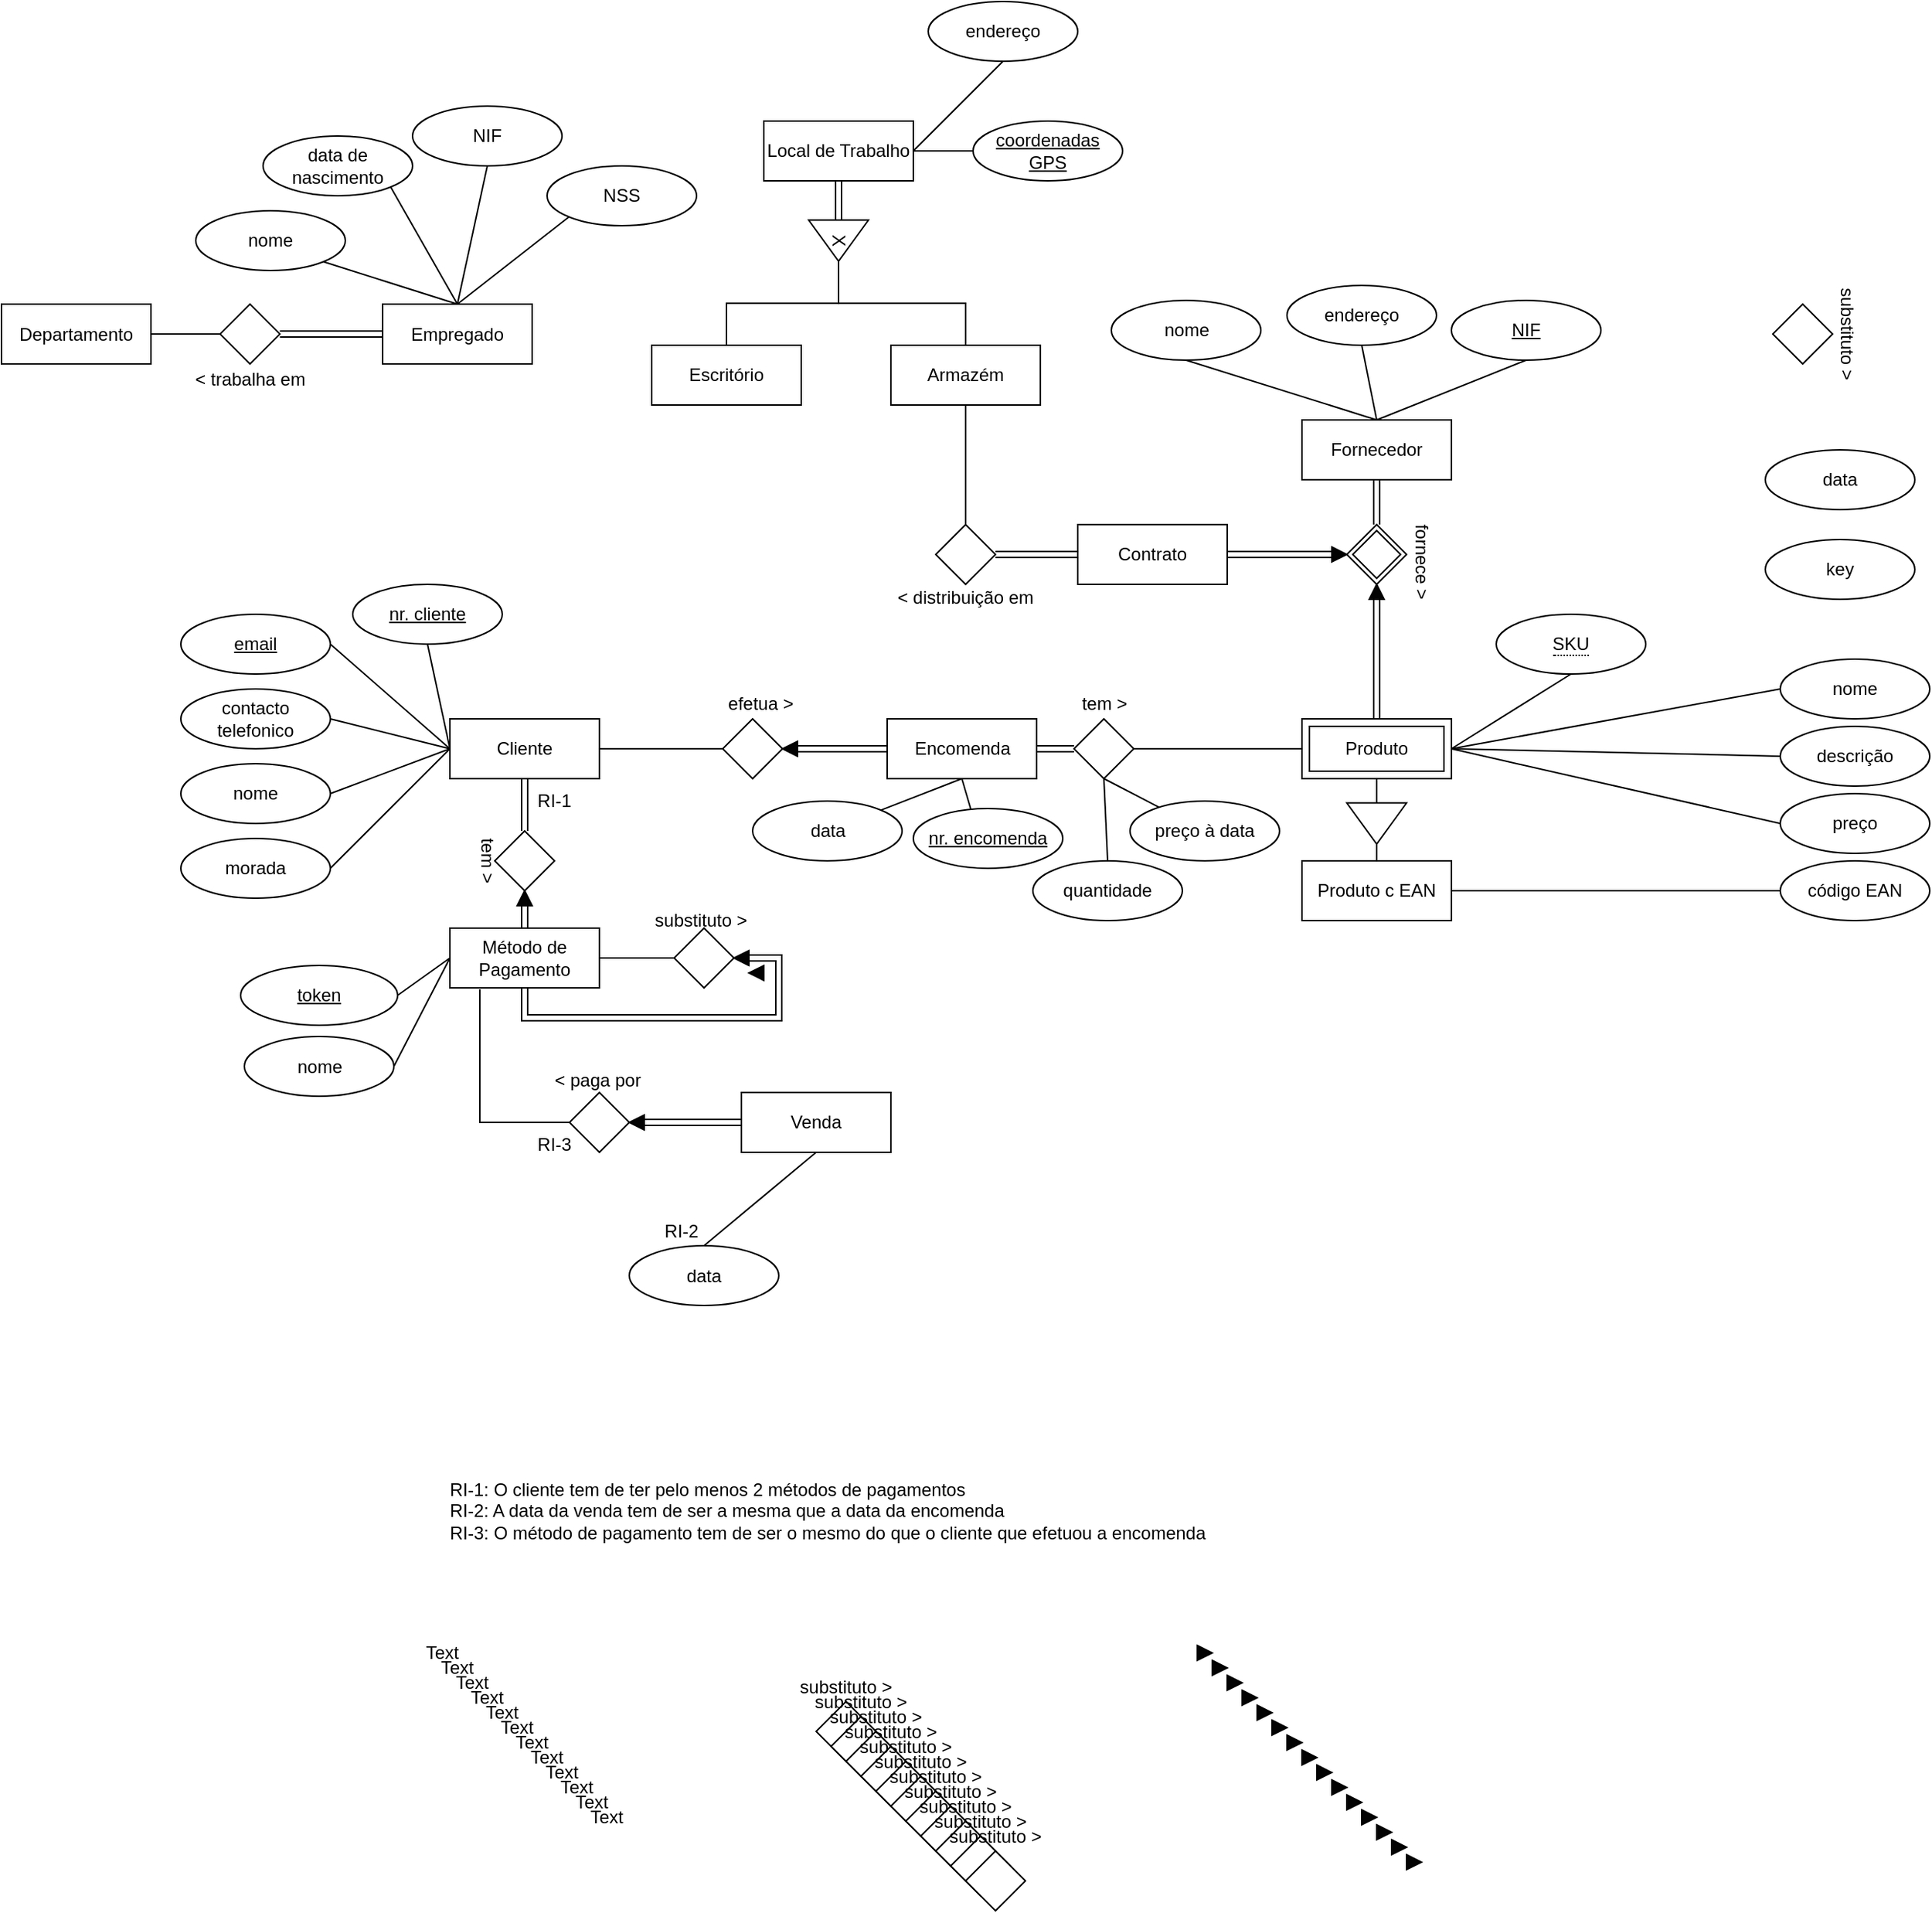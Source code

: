 <mxfile version="21.3.0" type="github">
  <diagram name="Página-1" id="y2fjRV4uYD4Q84c89YPK">
    <mxGraphModel dx="1490" dy="1534" grid="1" gridSize="10" guides="1" tooltips="1" connect="1" arrows="1" fold="1" page="1" pageScale="1" pageWidth="827" pageHeight="1169" math="0" shadow="0">
      <root>
        <mxCell id="0" />
        <mxCell id="1" parent="0" />
        <mxCell id="JnHoamfneufo5HsruB0j-102" style="edgeStyle=orthogonalEdgeStyle;rounded=0;orthogonalLoop=1;jettySize=auto;html=1;exitX=1;exitY=0.5;exitDx=0;exitDy=0;entryX=0;entryY=0.5;entryDx=0;entryDy=0;endArrow=none;endFill=0;" edge="1" parent="1" source="JnHoamfneufo5HsruB0j-5" target="JnHoamfneufo5HsruB0j-99">
          <mxGeometry relative="1" as="geometry">
            <mxPoint x="352.5" y="270" as="sourcePoint" />
          </mxGeometry>
        </mxCell>
        <mxCell id="JnHoamfneufo5HsruB0j-118" style="edgeStyle=orthogonalEdgeStyle;rounded=0;orthogonalLoop=1;jettySize=auto;html=1;exitX=0.5;exitY=1;exitDx=0;exitDy=0;entryX=0.5;entryY=0;entryDx=0;entryDy=0;shape=link;" edge="1" parent="1" source="JnHoamfneufo5HsruB0j-5" target="JnHoamfneufo5HsruB0j-97">
          <mxGeometry relative="1" as="geometry" />
        </mxCell>
        <mxCell id="JnHoamfneufo5HsruB0j-5" value="Cliente" style="whiteSpace=wrap;html=1;align=center;" vertex="1" parent="1">
          <mxGeometry x="150" y="250" width="100" height="40" as="geometry" />
        </mxCell>
        <mxCell id="JnHoamfneufo5HsruB0j-129" style="edgeStyle=orthogonalEdgeStyle;rounded=0;orthogonalLoop=1;jettySize=auto;html=1;exitX=1;exitY=0.5;exitDx=0;exitDy=0;entryX=0;entryY=0.5;entryDx=0;entryDy=0;shape=link;" edge="1" parent="1" source="JnHoamfneufo5HsruB0j-6" target="JnHoamfneufo5HsruB0j-95">
          <mxGeometry relative="1" as="geometry" />
        </mxCell>
        <mxCell id="JnHoamfneufo5HsruB0j-135" style="edgeStyle=orthogonalEdgeStyle;rounded=0;orthogonalLoop=1;jettySize=auto;html=1;exitX=0;exitY=0.5;exitDx=0;exitDy=0;entryX=0;entryY=0.5;entryDx=0;entryDy=0;shape=link;" edge="1" parent="1" source="JnHoamfneufo5HsruB0j-6" target="JnHoamfneufo5HsruB0j-131">
          <mxGeometry relative="1" as="geometry">
            <mxPoint x="425" y="270" as="targetPoint" />
            <Array as="points" />
          </mxGeometry>
        </mxCell>
        <mxCell id="JnHoamfneufo5HsruB0j-136" style="rounded=0;orthogonalLoop=1;jettySize=auto;html=1;exitX=0.5;exitY=1;exitDx=0;exitDy=0;endArrow=none;endFill=0;" edge="1" parent="1" source="JnHoamfneufo5HsruB0j-6" target="JnHoamfneufo5HsruB0j-104">
          <mxGeometry relative="1" as="geometry" />
        </mxCell>
        <mxCell id="JnHoamfneufo5HsruB0j-137" style="rounded=0;orthogonalLoop=1;jettySize=auto;html=1;exitX=0.5;exitY=1;exitDx=0;exitDy=0;entryX=0.5;entryY=1;entryDx=0;entryDy=0;endArrow=none;endFill=0;" edge="1" parent="1" source="JnHoamfneufo5HsruB0j-6" target="JnHoamfneufo5HsruB0j-105">
          <mxGeometry relative="1" as="geometry" />
        </mxCell>
        <mxCell id="JnHoamfneufo5HsruB0j-6" value="Encomenda" style="whiteSpace=wrap;html=1;align=center;" vertex="1" parent="1">
          <mxGeometry x="442.5" y="250" width="100" height="40" as="geometry" />
        </mxCell>
        <mxCell id="JnHoamfneufo5HsruB0j-130" style="edgeStyle=orthogonalEdgeStyle;rounded=0;orthogonalLoop=1;jettySize=auto;html=1;exitX=0;exitY=0.5;exitDx=0;exitDy=0;entryX=1;entryY=0.5;entryDx=0;entryDy=0;endArrow=none;endFill=0;" edge="1" parent="1" source="JnHoamfneufo5HsruB0j-7" target="JnHoamfneufo5HsruB0j-95">
          <mxGeometry relative="1" as="geometry" />
        </mxCell>
        <mxCell id="JnHoamfneufo5HsruB0j-142" style="rounded=0;orthogonalLoop=1;jettySize=auto;html=1;exitX=1;exitY=0.5;exitDx=0;exitDy=0;entryX=0.5;entryY=1;entryDx=0;entryDy=0;endArrow=none;endFill=0;" edge="1" parent="1" source="JnHoamfneufo5HsruB0j-7" target="JnHoamfneufo5HsruB0j-225">
          <mxGeometry relative="1" as="geometry">
            <mxPoint x="886.25" y="210" as="targetPoint" />
          </mxGeometry>
        </mxCell>
        <mxCell id="JnHoamfneufo5HsruB0j-217" style="edgeStyle=orthogonalEdgeStyle;rounded=0;orthogonalLoop=1;jettySize=auto;html=1;exitX=0.5;exitY=1;exitDx=0;exitDy=0;entryX=0;entryY=0.5;entryDx=0;entryDy=0;endArrow=none;endFill=0;" edge="1" parent="1" source="JnHoamfneufo5HsruB0j-7" target="JnHoamfneufo5HsruB0j-216">
          <mxGeometry relative="1" as="geometry" />
        </mxCell>
        <mxCell id="JnHoamfneufo5HsruB0j-41" style="edgeStyle=orthogonalEdgeStyle;rounded=0;orthogonalLoop=1;jettySize=auto;html=1;exitX=1;exitY=0.5;exitDx=0;exitDy=0;endArrow=none;endFill=0;" edge="1" parent="1" source="JnHoamfneufo5HsruB0j-8" target="JnHoamfneufo5HsruB0j-24">
          <mxGeometry relative="1" as="geometry" />
        </mxCell>
        <mxCell id="JnHoamfneufo5HsruB0j-62" style="edgeStyle=orthogonalEdgeStyle;rounded=0;orthogonalLoop=1;jettySize=auto;html=1;exitX=0.5;exitY=1;exitDx=0;exitDy=0;entryX=0;entryY=0.5;entryDx=0;entryDy=0;endArrow=none;endFill=0;shape=link;" edge="1" parent="1" source="JnHoamfneufo5HsruB0j-8" target="JnHoamfneufo5HsruB0j-44">
          <mxGeometry relative="1" as="geometry" />
        </mxCell>
        <mxCell id="JnHoamfneufo5HsruB0j-127" style="rounded=0;orthogonalLoop=1;jettySize=auto;html=1;exitX=0;exitY=0.5;exitDx=0;exitDy=0;entryX=1;entryY=0.5;entryDx=0;entryDy=0;endArrow=none;endFill=0;" edge="1" parent="1" source="JnHoamfneufo5HsruB0j-8" target="JnHoamfneufo5HsruB0j-126">
          <mxGeometry relative="1" as="geometry" />
        </mxCell>
        <mxCell id="JnHoamfneufo5HsruB0j-275" style="edgeStyle=orthogonalEdgeStyle;rounded=0;orthogonalLoop=1;jettySize=auto;html=1;exitX=0.5;exitY=0;exitDx=0;exitDy=0;entryX=0;entryY=0.5;entryDx=0;entryDy=0;endArrow=none;endFill=0;shape=link;" edge="1" parent="1" source="JnHoamfneufo5HsruB0j-8" target="JnHoamfneufo5HsruB0j-45">
          <mxGeometry relative="1" as="geometry" />
        </mxCell>
        <mxCell id="JnHoamfneufo5HsruB0j-8" value="Método de Pagamento" style="whiteSpace=wrap;html=1;align=center;" vertex="1" parent="1">
          <mxGeometry x="150" y="390" width="100" height="40" as="geometry" />
        </mxCell>
        <mxCell id="JnHoamfneufo5HsruB0j-24" value="" style="shape=rhombus;perimeter=rhombusPerimeter;whiteSpace=wrap;html=1;align=center;" vertex="1" parent="1">
          <mxGeometry x="300" y="390" width="40" height="40" as="geometry" />
        </mxCell>
        <mxCell id="JnHoamfneufo5HsruB0j-25" value="Text" style="text;html=1;strokeColor=none;fillColor=none;align=center;verticalAlign=middle;whiteSpace=wrap;rounded=0;" vertex="1" parent="1">
          <mxGeometry x="115" y="860" width="60" height="30" as="geometry" />
        </mxCell>
        <mxCell id="JnHoamfneufo5HsruB0j-26" value="Text" style="text;html=1;strokeColor=none;fillColor=none;align=center;verticalAlign=middle;whiteSpace=wrap;rounded=0;" vertex="1" parent="1">
          <mxGeometry x="125" y="870" width="60" height="30" as="geometry" />
        </mxCell>
        <mxCell id="JnHoamfneufo5HsruB0j-27" value="Text" style="text;html=1;strokeColor=none;fillColor=none;align=center;verticalAlign=middle;whiteSpace=wrap;rounded=0;" vertex="1" parent="1">
          <mxGeometry x="135" y="880" width="60" height="30" as="geometry" />
        </mxCell>
        <mxCell id="JnHoamfneufo5HsruB0j-28" value="Text" style="text;html=1;strokeColor=none;fillColor=none;align=center;verticalAlign=middle;whiteSpace=wrap;rounded=0;" vertex="1" parent="1">
          <mxGeometry x="145" y="890" width="60" height="30" as="geometry" />
        </mxCell>
        <mxCell id="JnHoamfneufo5HsruB0j-29" value="Text" style="text;html=1;strokeColor=none;fillColor=none;align=center;verticalAlign=middle;whiteSpace=wrap;rounded=0;" vertex="1" parent="1">
          <mxGeometry x="155" y="900" width="60" height="30" as="geometry" />
        </mxCell>
        <mxCell id="JnHoamfneufo5HsruB0j-30" value="Text" style="text;html=1;strokeColor=none;fillColor=none;align=center;verticalAlign=middle;whiteSpace=wrap;rounded=0;" vertex="1" parent="1">
          <mxGeometry x="165" y="910" width="60" height="30" as="geometry" />
        </mxCell>
        <mxCell id="JnHoamfneufo5HsruB0j-31" value="Text" style="text;html=1;strokeColor=none;fillColor=none;align=center;verticalAlign=middle;whiteSpace=wrap;rounded=0;" vertex="1" parent="1">
          <mxGeometry x="175" y="920" width="60" height="30" as="geometry" />
        </mxCell>
        <mxCell id="JnHoamfneufo5HsruB0j-32" value="Text" style="text;html=1;strokeColor=none;fillColor=none;align=center;verticalAlign=middle;whiteSpace=wrap;rounded=0;" vertex="1" parent="1">
          <mxGeometry x="185" y="930" width="60" height="30" as="geometry" />
        </mxCell>
        <mxCell id="JnHoamfneufo5HsruB0j-33" value="Text" style="text;html=1;strokeColor=none;fillColor=none;align=center;verticalAlign=middle;whiteSpace=wrap;rounded=0;" vertex="1" parent="1">
          <mxGeometry x="195" y="940" width="60" height="30" as="geometry" />
        </mxCell>
        <mxCell id="JnHoamfneufo5HsruB0j-34" value="Text" style="text;html=1;strokeColor=none;fillColor=none;align=center;verticalAlign=middle;whiteSpace=wrap;rounded=0;" vertex="1" parent="1">
          <mxGeometry x="205" y="950" width="60" height="30" as="geometry" />
        </mxCell>
        <mxCell id="JnHoamfneufo5HsruB0j-35" value="Text" style="text;html=1;strokeColor=none;fillColor=none;align=center;verticalAlign=middle;whiteSpace=wrap;rounded=0;" vertex="1" parent="1">
          <mxGeometry x="215" y="960" width="60" height="30" as="geometry" />
        </mxCell>
        <mxCell id="JnHoamfneufo5HsruB0j-36" value="Text" style="text;html=1;strokeColor=none;fillColor=none;align=center;verticalAlign=middle;whiteSpace=wrap;rounded=0;" vertex="1" parent="1">
          <mxGeometry x="225" y="970" width="60" height="30" as="geometry" />
        </mxCell>
        <mxCell id="JnHoamfneufo5HsruB0j-37" value="&lt;div style=&quot;&quot;&gt;&lt;span style=&quot;background-color: initial;&quot;&gt;RI-1: O cliente tem de ter pelo menos 2 métodos de pagamentos&lt;/span&gt;&lt;/div&gt;RI-2: A data da venda tem de ser a mesma que a data da encomenda&lt;br&gt;&lt;span style=&quot;background-color: initial;&quot;&gt;RI-3: O método de pagamento tem de ser o mesmo do que o cliente que efetuou a encomenda&lt;/span&gt;" style="text;html=1;strokeColor=none;fillColor=none;align=left;verticalAlign=middle;whiteSpace=wrap;rounded=0;" vertex="1" parent="1">
          <mxGeometry x="147.5" y="750" width="572.5" height="60" as="geometry" />
        </mxCell>
        <mxCell id="JnHoamfneufo5HsruB0j-38" value="RI-2" style="text;html=1;strokeColor=none;fillColor=none;align=center;verticalAlign=middle;whiteSpace=wrap;rounded=0;" vertex="1" parent="1">
          <mxGeometry x="275" y="577.5" width="60" height="30" as="geometry" />
        </mxCell>
        <mxCell id="JnHoamfneufo5HsruB0j-39" value="RI-1" style="text;html=1;strokeColor=none;fillColor=none;align=center;verticalAlign=middle;whiteSpace=wrap;rounded=0;" vertex="1" parent="1">
          <mxGeometry x="190" y="290" width="60" height="30" as="geometry" />
        </mxCell>
        <mxCell id="JnHoamfneufo5HsruB0j-40" value="substituto &amp;gt;" style="text;html=1;strokeColor=none;fillColor=none;align=center;verticalAlign=middle;whiteSpace=wrap;rounded=0;" vertex="1" parent="1">
          <mxGeometry x="282.5" y="370" width="70" height="30" as="geometry" />
        </mxCell>
        <mxCell id="JnHoamfneufo5HsruB0j-44" value="" style="triangle;whiteSpace=wrap;html=1;fillStyle=solid;fillColor=#030303;rotation=-180;" vertex="1" parent="1">
          <mxGeometry x="340" y="405" width="10" height="10" as="geometry" />
        </mxCell>
        <mxCell id="JnHoamfneufo5HsruB0j-45" value="" style="triangle;whiteSpace=wrap;html=1;fillStyle=solid;fillColor=#030303;rotation=-90;" vertex="1" parent="1">
          <mxGeometry x="195" y="365" width="10" height="10" as="geometry" />
        </mxCell>
        <mxCell id="JnHoamfneufo5HsruB0j-46" value="" style="triangle;whiteSpace=wrap;html=1;fillStyle=solid;fillColor=#030303;" vertex="1" parent="1">
          <mxGeometry x="650" y="870" width="10" height="10" as="geometry" />
        </mxCell>
        <mxCell id="JnHoamfneufo5HsruB0j-47" value="" style="triangle;whiteSpace=wrap;html=1;fillStyle=solid;fillColor=#030303;" vertex="1" parent="1">
          <mxGeometry x="660" y="880" width="10" height="10" as="geometry" />
        </mxCell>
        <mxCell id="JnHoamfneufo5HsruB0j-48" value="" style="triangle;whiteSpace=wrap;html=1;fillStyle=solid;fillColor=#030303;" vertex="1" parent="1">
          <mxGeometry x="670" y="890" width="10" height="10" as="geometry" />
        </mxCell>
        <mxCell id="JnHoamfneufo5HsruB0j-49" value="" style="triangle;whiteSpace=wrap;html=1;fillStyle=solid;fillColor=#030303;" vertex="1" parent="1">
          <mxGeometry x="680" y="900" width="10" height="10" as="geometry" />
        </mxCell>
        <mxCell id="JnHoamfneufo5HsruB0j-50" value="" style="triangle;whiteSpace=wrap;html=1;fillStyle=solid;fillColor=#030303;" vertex="1" parent="1">
          <mxGeometry x="690" y="910" width="10" height="10" as="geometry" />
        </mxCell>
        <mxCell id="JnHoamfneufo5HsruB0j-51" value="" style="triangle;whiteSpace=wrap;html=1;fillStyle=solid;fillColor=#030303;" vertex="1" parent="1">
          <mxGeometry x="700" y="920" width="10" height="10" as="geometry" />
        </mxCell>
        <mxCell id="JnHoamfneufo5HsruB0j-52" value="" style="triangle;whiteSpace=wrap;html=1;fillStyle=solid;fillColor=#030303;" vertex="1" parent="1">
          <mxGeometry x="710" y="930" width="10" height="10" as="geometry" />
        </mxCell>
        <mxCell id="JnHoamfneufo5HsruB0j-53" value="" style="triangle;whiteSpace=wrap;html=1;fillStyle=solid;fillColor=#030303;" vertex="1" parent="1">
          <mxGeometry x="720" y="940" width="10" height="10" as="geometry" />
        </mxCell>
        <mxCell id="JnHoamfneufo5HsruB0j-54" value="" style="triangle;whiteSpace=wrap;html=1;fillStyle=solid;fillColor=#030303;" vertex="1" parent="1">
          <mxGeometry x="730" y="950" width="10" height="10" as="geometry" />
        </mxCell>
        <mxCell id="JnHoamfneufo5HsruB0j-55" value="" style="triangle;whiteSpace=wrap;html=1;fillStyle=solid;fillColor=#030303;" vertex="1" parent="1">
          <mxGeometry x="740" y="960" width="10" height="10" as="geometry" />
        </mxCell>
        <mxCell id="JnHoamfneufo5HsruB0j-56" value="" style="triangle;whiteSpace=wrap;html=1;fillStyle=solid;fillColor=#030303;" vertex="1" parent="1">
          <mxGeometry x="750" y="970" width="10" height="10" as="geometry" />
        </mxCell>
        <mxCell id="JnHoamfneufo5HsruB0j-57" value="" style="triangle;whiteSpace=wrap;html=1;fillStyle=solid;fillColor=#030303;" vertex="1" parent="1">
          <mxGeometry x="760" y="980" width="10" height="10" as="geometry" />
        </mxCell>
        <mxCell id="JnHoamfneufo5HsruB0j-58" value="" style="triangle;whiteSpace=wrap;html=1;fillStyle=solid;fillColor=#030303;" vertex="1" parent="1">
          <mxGeometry x="770" y="990" width="10" height="10" as="geometry" />
        </mxCell>
        <mxCell id="JnHoamfneufo5HsruB0j-59" value="" style="triangle;whiteSpace=wrap;html=1;fillStyle=solid;fillColor=#030303;" vertex="1" parent="1">
          <mxGeometry x="780" y="1000" width="10" height="10" as="geometry" />
        </mxCell>
        <mxCell id="JnHoamfneufo5HsruB0j-60" value="" style="triangle;whiteSpace=wrap;html=1;fillStyle=solid;fillColor=#030303;" vertex="1" parent="1">
          <mxGeometry x="790" y="1010" width="10" height="10" as="geometry" />
        </mxCell>
        <mxCell id="JnHoamfneufo5HsruB0j-61" value="" style="triangle;whiteSpace=wrap;html=1;fillStyle=solid;fillColor=#030303;rotation=-90;" vertex="1" parent="1">
          <mxGeometry x="765" y="160" width="10" height="10" as="geometry" />
        </mxCell>
        <mxCell id="JnHoamfneufo5HsruB0j-148" style="edgeStyle=orthogonalEdgeStyle;rounded=0;orthogonalLoop=1;jettySize=auto;html=1;exitX=0;exitY=0.5;exitDx=0;exitDy=0;endArrow=none;endFill=0;" edge="1" parent="1" source="JnHoamfneufo5HsruB0j-93">
          <mxGeometry relative="1" as="geometry">
            <mxPoint x="170" y="431" as="targetPoint" />
            <Array as="points">
              <mxPoint x="230" y="520" />
              <mxPoint x="170" y="520" />
            </Array>
          </mxGeometry>
        </mxCell>
        <mxCell id="JnHoamfneufo5HsruB0j-93" value="" style="shape=rhombus;perimeter=rhombusPerimeter;whiteSpace=wrap;html=1;align=center;" vertex="1" parent="1">
          <mxGeometry x="230" y="500" width="40" height="40" as="geometry" />
        </mxCell>
        <mxCell id="JnHoamfneufo5HsruB0j-94" value="&amp;lt; paga por" style="text;html=1;strokeColor=none;fillColor=none;align=center;verticalAlign=middle;whiteSpace=wrap;rounded=0;" vertex="1" parent="1">
          <mxGeometry x="214" y="477" width="70" height="30" as="geometry" />
        </mxCell>
        <mxCell id="JnHoamfneufo5HsruB0j-140" style="rounded=0;orthogonalLoop=1;jettySize=auto;html=1;exitX=0.5;exitY=1;exitDx=0;exitDy=0;entryX=0.5;entryY=0;entryDx=0;entryDy=0;endArrow=none;endFill=0;" edge="1" parent="1" source="JnHoamfneufo5HsruB0j-95" target="JnHoamfneufo5HsruB0j-139">
          <mxGeometry relative="1" as="geometry" />
        </mxCell>
        <mxCell id="JnHoamfneufo5HsruB0j-223" style="rounded=0;orthogonalLoop=1;jettySize=auto;html=1;exitX=0.5;exitY=1;exitDx=0;exitDy=0;endArrow=none;endFill=0;" edge="1" parent="1" source="JnHoamfneufo5HsruB0j-95" target="JnHoamfneufo5HsruB0j-222">
          <mxGeometry relative="1" as="geometry" />
        </mxCell>
        <mxCell id="JnHoamfneufo5HsruB0j-95" value="" style="shape=rhombus;perimeter=rhombusPerimeter;whiteSpace=wrap;html=1;align=center;" vertex="1" parent="1">
          <mxGeometry x="567.5" y="250" width="40" height="40" as="geometry" />
        </mxCell>
        <mxCell id="JnHoamfneufo5HsruB0j-96" value="tem &amp;gt;" style="text;html=1;strokeColor=none;fillColor=none;align=center;verticalAlign=middle;whiteSpace=wrap;rounded=0;" vertex="1" parent="1">
          <mxGeometry x="552.5" y="225" width="70" height="30" as="geometry" />
        </mxCell>
        <mxCell id="JnHoamfneufo5HsruB0j-97" value="" style="shape=rhombus;perimeter=rhombusPerimeter;whiteSpace=wrap;html=1;align=center;" vertex="1" parent="1">
          <mxGeometry x="180" y="325" width="40" height="40" as="geometry" />
        </mxCell>
        <mxCell id="JnHoamfneufo5HsruB0j-98" value="tem &amp;gt;" style="text;html=1;strokeColor=none;fillColor=none;align=center;verticalAlign=middle;whiteSpace=wrap;rounded=0;rotation=90;" vertex="1" parent="1">
          <mxGeometry x="150" y="330" width="50" height="30" as="geometry" />
        </mxCell>
        <mxCell id="JnHoamfneufo5HsruB0j-104" value="data" style="ellipse;whiteSpace=wrap;html=1;align=center;" vertex="1" parent="1">
          <mxGeometry x="352.5" y="305" width="100" height="40" as="geometry" />
        </mxCell>
        <mxCell id="JnHoamfneufo5HsruB0j-105" value="nr. encomenda" style="ellipse;whiteSpace=wrap;html=1;align=center;fontStyle=4" vertex="1" parent="1">
          <mxGeometry x="460" y="310" width="100" height="40" as="geometry" />
        </mxCell>
        <mxCell id="JnHoamfneufo5HsruB0j-111" style="rounded=0;orthogonalLoop=1;jettySize=auto;html=1;exitX=1;exitY=0.5;exitDx=0;exitDy=0;entryX=0;entryY=0.5;entryDx=0;entryDy=0;endArrow=none;endFill=0;" edge="1" parent="1" source="JnHoamfneufo5HsruB0j-106" target="JnHoamfneufo5HsruB0j-5">
          <mxGeometry relative="1" as="geometry" />
        </mxCell>
        <mxCell id="JnHoamfneufo5HsruB0j-106" value="contacto telefonico" style="ellipse;whiteSpace=wrap;html=1;align=center;" vertex="1" parent="1">
          <mxGeometry x="-30" y="230" width="100" height="40" as="geometry" />
        </mxCell>
        <mxCell id="JnHoamfneufo5HsruB0j-112" style="rounded=0;orthogonalLoop=1;jettySize=auto;html=1;exitX=1;exitY=0.5;exitDx=0;exitDy=0;entryX=0;entryY=0.5;entryDx=0;entryDy=0;endArrow=none;endFill=0;" edge="1" parent="1" source="JnHoamfneufo5HsruB0j-107" target="JnHoamfneufo5HsruB0j-5">
          <mxGeometry relative="1" as="geometry" />
        </mxCell>
        <mxCell id="JnHoamfneufo5HsruB0j-107" value="nome" style="ellipse;whiteSpace=wrap;html=1;align=center;" vertex="1" parent="1">
          <mxGeometry x="-30" y="280" width="100" height="40" as="geometry" />
        </mxCell>
        <mxCell id="JnHoamfneufo5HsruB0j-113" style="rounded=0;orthogonalLoop=1;jettySize=auto;html=1;exitX=1;exitY=0.5;exitDx=0;exitDy=0;entryX=0;entryY=0.5;entryDx=0;entryDy=0;endArrow=none;endFill=0;" edge="1" parent="1" source="JnHoamfneufo5HsruB0j-108" target="JnHoamfneufo5HsruB0j-5">
          <mxGeometry relative="1" as="geometry" />
        </mxCell>
        <mxCell id="JnHoamfneufo5HsruB0j-108" value="morada" style="ellipse;whiteSpace=wrap;html=1;align=center;" vertex="1" parent="1">
          <mxGeometry x="-30" y="330" width="100" height="40" as="geometry" />
        </mxCell>
        <mxCell id="JnHoamfneufo5HsruB0j-114" style="rounded=0;orthogonalLoop=1;jettySize=auto;html=1;exitX=1;exitY=0.5;exitDx=0;exitDy=0;endArrow=none;endFill=0;" edge="1" parent="1" source="JnHoamfneufo5HsruB0j-109">
          <mxGeometry relative="1" as="geometry">
            <mxPoint x="150" y="270" as="targetPoint" />
          </mxGeometry>
        </mxCell>
        <mxCell id="JnHoamfneufo5HsruB0j-109" value="email" style="ellipse;whiteSpace=wrap;html=1;align=center;fontStyle=4;" vertex="1" parent="1">
          <mxGeometry x="-30" y="180" width="100" height="40" as="geometry" />
        </mxCell>
        <mxCell id="JnHoamfneufo5HsruB0j-115" style="rounded=0;orthogonalLoop=1;jettySize=auto;html=1;exitX=0.5;exitY=1;exitDx=0;exitDy=0;endArrow=none;endFill=0;" edge="1" parent="1" source="JnHoamfneufo5HsruB0j-110">
          <mxGeometry relative="1" as="geometry">
            <mxPoint x="150" y="270" as="targetPoint" />
          </mxGeometry>
        </mxCell>
        <mxCell id="JnHoamfneufo5HsruB0j-110" value="nr. cliente" style="ellipse;whiteSpace=wrap;html=1;align=center;fontStyle=4;" vertex="1" parent="1">
          <mxGeometry x="85" y="160" width="100" height="40" as="geometry" />
        </mxCell>
        <mxCell id="JnHoamfneufo5HsruB0j-272" style="rounded=0;orthogonalLoop=1;jettySize=auto;html=1;exitX=1;exitY=0.5;exitDx=0;exitDy=0;entryX=0;entryY=0.5;entryDx=0;entryDy=0;endArrow=none;endFill=0;" edge="1" parent="1" source="JnHoamfneufo5HsruB0j-121" target="JnHoamfneufo5HsruB0j-8">
          <mxGeometry relative="1" as="geometry" />
        </mxCell>
        <mxCell id="JnHoamfneufo5HsruB0j-121" value="token" style="ellipse;whiteSpace=wrap;html=1;align=center;fontStyle=4" vertex="1" parent="1">
          <mxGeometry x="10" y="415" width="105" height="40" as="geometry" />
        </mxCell>
        <mxCell id="JnHoamfneufo5HsruB0j-126" value="nome" style="ellipse;whiteSpace=wrap;html=1;align=center;fontStyle=0;" vertex="1" parent="1">
          <mxGeometry x="12.5" y="462.5" width="100" height="40" as="geometry" />
        </mxCell>
        <mxCell id="JnHoamfneufo5HsruB0j-139" value="quantidade" style="ellipse;whiteSpace=wrap;html=1;align=center;" vertex="1" parent="1">
          <mxGeometry x="540" y="345" width="100" height="40" as="geometry" />
        </mxCell>
        <mxCell id="JnHoamfneufo5HsruB0j-150" style="edgeStyle=orthogonalEdgeStyle;rounded=0;orthogonalLoop=1;jettySize=auto;html=1;exitX=0;exitY=0.5;exitDx=0;exitDy=0;entryX=0;entryY=0.5;entryDx=0;entryDy=0;endArrow=none;endFill=0;shape=link;" edge="1" parent="1" source="JnHoamfneufo5HsruB0j-143" target="JnHoamfneufo5HsruB0j-149">
          <mxGeometry relative="1" as="geometry" />
        </mxCell>
        <mxCell id="JnHoamfneufo5HsruB0j-143" value="Venda" style="whiteSpace=wrap;html=1;align=center;" vertex="1" parent="1">
          <mxGeometry x="345" y="500" width="100" height="40" as="geometry" />
        </mxCell>
        <mxCell id="JnHoamfneufo5HsruB0j-145" style="rounded=0;orthogonalLoop=1;jettySize=auto;html=1;exitX=0.5;exitY=0;exitDx=0;exitDy=0;entryX=0.5;entryY=1;entryDx=0;entryDy=0;endArrow=none;endFill=0;" edge="1" parent="1" source="JnHoamfneufo5HsruB0j-144" target="JnHoamfneufo5HsruB0j-143">
          <mxGeometry relative="1" as="geometry" />
        </mxCell>
        <mxCell id="JnHoamfneufo5HsruB0j-144" value="data" style="ellipse;whiteSpace=wrap;html=1;align=center;" vertex="1" parent="1">
          <mxGeometry x="270" y="602.5" width="100" height="40" as="geometry" />
        </mxCell>
        <mxCell id="JnHoamfneufo5HsruB0j-149" value="" style="triangle;whiteSpace=wrap;html=1;fillStyle=solid;fillColor=#030303;rotation=-180;" vertex="1" parent="1">
          <mxGeometry x="270" y="515" width="10" height="10" as="geometry" />
        </mxCell>
        <mxCell id="JnHoamfneufo5HsruB0j-151" value="RI-3" style="text;html=1;strokeColor=none;fillColor=none;align=center;verticalAlign=middle;whiteSpace=wrap;rounded=0;" vertex="1" parent="1">
          <mxGeometry x="190" y="520" width="60" height="30" as="geometry" />
        </mxCell>
        <mxCell id="JnHoamfneufo5HsruB0j-155" value="" style="group" vertex="1" connectable="0" parent="1">
          <mxGeometry x="322.5" y="225" width="70" height="65" as="geometry" />
        </mxCell>
        <mxCell id="JnHoamfneufo5HsruB0j-100" value="efetua &amp;gt;" style="text;html=1;strokeColor=none;fillColor=none;align=center;verticalAlign=middle;whiteSpace=wrap;rounded=0;" vertex="1" parent="JnHoamfneufo5HsruB0j-155">
          <mxGeometry width="70" height="30" as="geometry" />
        </mxCell>
        <mxCell id="JnHoamfneufo5HsruB0j-154" value="" style="group" vertex="1" connectable="0" parent="JnHoamfneufo5HsruB0j-155">
          <mxGeometry x="10" y="25" width="50" height="40" as="geometry" />
        </mxCell>
        <mxCell id="JnHoamfneufo5HsruB0j-99" value="" style="shape=rhombus;perimeter=rhombusPerimeter;whiteSpace=wrap;html=1;align=center;" vertex="1" parent="JnHoamfneufo5HsruB0j-154">
          <mxGeometry width="40" height="40" as="geometry" />
        </mxCell>
        <mxCell id="JnHoamfneufo5HsruB0j-131" value="" style="triangle;whiteSpace=wrap;html=1;fillStyle=solid;fillColor=#030303;rotation=-180;" vertex="1" parent="JnHoamfneufo5HsruB0j-154">
          <mxGeometry x="40" y="15" width="10" height="10" as="geometry" />
        </mxCell>
        <mxCell id="JnHoamfneufo5HsruB0j-157" value="" style="group" vertex="1" connectable="0" parent="1">
          <mxGeometry x="380" y="882.5" width="70" height="65" as="geometry" />
        </mxCell>
        <mxCell id="JnHoamfneufo5HsruB0j-158" value="" style="shape=rhombus;perimeter=rhombusPerimeter;whiteSpace=wrap;html=1;align=center;" vertex="1" parent="JnHoamfneufo5HsruB0j-157">
          <mxGeometry x="15" y="25" width="40" height="40" as="geometry" />
        </mxCell>
        <mxCell id="JnHoamfneufo5HsruB0j-159" value="substituto &amp;gt;" style="text;html=1;strokeColor=none;fillColor=none;align=center;verticalAlign=middle;whiteSpace=wrap;rounded=0;" vertex="1" parent="JnHoamfneufo5HsruB0j-157">
          <mxGeometry width="70" height="30" as="geometry" />
        </mxCell>
        <mxCell id="JnHoamfneufo5HsruB0j-169" value="" style="group" vertex="1" connectable="0" parent="1">
          <mxGeometry x="390" y="892.5" width="70" height="65" as="geometry" />
        </mxCell>
        <mxCell id="JnHoamfneufo5HsruB0j-170" value="" style="shape=rhombus;perimeter=rhombusPerimeter;whiteSpace=wrap;html=1;align=center;" vertex="1" parent="JnHoamfneufo5HsruB0j-169">
          <mxGeometry x="15" y="25" width="40" height="40" as="geometry" />
        </mxCell>
        <mxCell id="JnHoamfneufo5HsruB0j-171" value="substituto &amp;gt;" style="text;html=1;strokeColor=none;fillColor=none;align=center;verticalAlign=middle;whiteSpace=wrap;rounded=0;" vertex="1" parent="JnHoamfneufo5HsruB0j-169">
          <mxGeometry width="70" height="30" as="geometry" />
        </mxCell>
        <mxCell id="JnHoamfneufo5HsruB0j-172" value="" style="group" vertex="1" connectable="0" parent="1">
          <mxGeometry x="400" y="902.5" width="70" height="65" as="geometry" />
        </mxCell>
        <mxCell id="JnHoamfneufo5HsruB0j-173" value="" style="shape=rhombus;perimeter=rhombusPerimeter;whiteSpace=wrap;html=1;align=center;" vertex="1" parent="JnHoamfneufo5HsruB0j-172">
          <mxGeometry x="15" y="25" width="40" height="40" as="geometry" />
        </mxCell>
        <mxCell id="JnHoamfneufo5HsruB0j-174" value="substituto &amp;gt;" style="text;html=1;strokeColor=none;fillColor=none;align=center;verticalAlign=middle;whiteSpace=wrap;rounded=0;" vertex="1" parent="JnHoamfneufo5HsruB0j-172">
          <mxGeometry width="70" height="30" as="geometry" />
        </mxCell>
        <mxCell id="JnHoamfneufo5HsruB0j-175" value="" style="group" vertex="1" connectable="0" parent="1">
          <mxGeometry x="410" y="912.5" width="70" height="65" as="geometry" />
        </mxCell>
        <mxCell id="JnHoamfneufo5HsruB0j-176" value="" style="shape=rhombus;perimeter=rhombusPerimeter;whiteSpace=wrap;html=1;align=center;" vertex="1" parent="JnHoamfneufo5HsruB0j-175">
          <mxGeometry x="15" y="25" width="40" height="40" as="geometry" />
        </mxCell>
        <mxCell id="JnHoamfneufo5HsruB0j-177" value="substituto &amp;gt;" style="text;html=1;strokeColor=none;fillColor=none;align=center;verticalAlign=middle;whiteSpace=wrap;rounded=0;" vertex="1" parent="JnHoamfneufo5HsruB0j-175">
          <mxGeometry width="70" height="30" as="geometry" />
        </mxCell>
        <mxCell id="JnHoamfneufo5HsruB0j-178" value="" style="group" vertex="1" connectable="0" parent="1">
          <mxGeometry x="420" y="922.5" width="70" height="65" as="geometry" />
        </mxCell>
        <mxCell id="JnHoamfneufo5HsruB0j-179" value="" style="shape=rhombus;perimeter=rhombusPerimeter;whiteSpace=wrap;html=1;align=center;" vertex="1" parent="JnHoamfneufo5HsruB0j-178">
          <mxGeometry x="15" y="25" width="40" height="40" as="geometry" />
        </mxCell>
        <mxCell id="JnHoamfneufo5HsruB0j-180" value="substituto &amp;gt;" style="text;html=1;strokeColor=none;fillColor=none;align=center;verticalAlign=middle;whiteSpace=wrap;rounded=0;" vertex="1" parent="JnHoamfneufo5HsruB0j-178">
          <mxGeometry width="70" height="30" as="geometry" />
        </mxCell>
        <mxCell id="JnHoamfneufo5HsruB0j-181" value="" style="group" vertex="1" connectable="0" parent="1">
          <mxGeometry x="430" y="932.5" width="70" height="65" as="geometry" />
        </mxCell>
        <mxCell id="JnHoamfneufo5HsruB0j-182" value="" style="shape=rhombus;perimeter=rhombusPerimeter;whiteSpace=wrap;html=1;align=center;" vertex="1" parent="JnHoamfneufo5HsruB0j-181">
          <mxGeometry x="15" y="25" width="40" height="40" as="geometry" />
        </mxCell>
        <mxCell id="JnHoamfneufo5HsruB0j-183" value="substituto &amp;gt;" style="text;html=1;strokeColor=none;fillColor=none;align=center;verticalAlign=middle;whiteSpace=wrap;rounded=0;" vertex="1" parent="JnHoamfneufo5HsruB0j-181">
          <mxGeometry width="70" height="30" as="geometry" />
        </mxCell>
        <mxCell id="JnHoamfneufo5HsruB0j-184" value="" style="group" vertex="1" connectable="0" parent="1">
          <mxGeometry x="440" y="942.5" width="70" height="65" as="geometry" />
        </mxCell>
        <mxCell id="JnHoamfneufo5HsruB0j-185" value="" style="shape=rhombus;perimeter=rhombusPerimeter;whiteSpace=wrap;html=1;align=center;" vertex="1" parent="JnHoamfneufo5HsruB0j-184">
          <mxGeometry x="15" y="25" width="40" height="40" as="geometry" />
        </mxCell>
        <mxCell id="JnHoamfneufo5HsruB0j-186" value="substituto &amp;gt;" style="text;html=1;strokeColor=none;fillColor=none;align=center;verticalAlign=middle;whiteSpace=wrap;rounded=0;" vertex="1" parent="JnHoamfneufo5HsruB0j-184">
          <mxGeometry width="70" height="30" as="geometry" />
        </mxCell>
        <mxCell id="JnHoamfneufo5HsruB0j-187" value="" style="group" vertex="1" connectable="0" parent="1">
          <mxGeometry x="450" y="952.5" width="70" height="65" as="geometry" />
        </mxCell>
        <mxCell id="JnHoamfneufo5HsruB0j-188" value="" style="shape=rhombus;perimeter=rhombusPerimeter;whiteSpace=wrap;html=1;align=center;" vertex="1" parent="JnHoamfneufo5HsruB0j-187">
          <mxGeometry x="15" y="25" width="40" height="40" as="geometry" />
        </mxCell>
        <mxCell id="JnHoamfneufo5HsruB0j-189" value="substituto &amp;gt;" style="text;html=1;strokeColor=none;fillColor=none;align=center;verticalAlign=middle;whiteSpace=wrap;rounded=0;" vertex="1" parent="JnHoamfneufo5HsruB0j-187">
          <mxGeometry width="70" height="30" as="geometry" />
        </mxCell>
        <mxCell id="JnHoamfneufo5HsruB0j-190" value="" style="group" vertex="1" connectable="0" parent="1">
          <mxGeometry x="460" y="962.5" width="70" height="65" as="geometry" />
        </mxCell>
        <mxCell id="JnHoamfneufo5HsruB0j-191" value="" style="shape=rhombus;perimeter=rhombusPerimeter;whiteSpace=wrap;html=1;align=center;" vertex="1" parent="JnHoamfneufo5HsruB0j-190">
          <mxGeometry x="15" y="25" width="40" height="40" as="geometry" />
        </mxCell>
        <mxCell id="JnHoamfneufo5HsruB0j-192" value="substituto &amp;gt;" style="text;html=1;strokeColor=none;fillColor=none;align=center;verticalAlign=middle;whiteSpace=wrap;rounded=0;" vertex="1" parent="JnHoamfneufo5HsruB0j-190">
          <mxGeometry width="70" height="30" as="geometry" />
        </mxCell>
        <mxCell id="JnHoamfneufo5HsruB0j-193" value="" style="group" vertex="1" connectable="0" parent="1">
          <mxGeometry x="470" y="972.5" width="70" height="65" as="geometry" />
        </mxCell>
        <mxCell id="JnHoamfneufo5HsruB0j-194" value="" style="shape=rhombus;perimeter=rhombusPerimeter;whiteSpace=wrap;html=1;align=center;" vertex="1" parent="JnHoamfneufo5HsruB0j-193">
          <mxGeometry x="15" y="25" width="40" height="40" as="geometry" />
        </mxCell>
        <mxCell id="JnHoamfneufo5HsruB0j-195" value="substituto &amp;gt;" style="text;html=1;strokeColor=none;fillColor=none;align=center;verticalAlign=middle;whiteSpace=wrap;rounded=0;" vertex="1" parent="JnHoamfneufo5HsruB0j-193">
          <mxGeometry width="70" height="30" as="geometry" />
        </mxCell>
        <mxCell id="JnHoamfneufo5HsruB0j-196" value="" style="group" vertex="1" connectable="0" parent="1">
          <mxGeometry x="480" y="982.5" width="70" height="65" as="geometry" />
        </mxCell>
        <mxCell id="JnHoamfneufo5HsruB0j-197" value="" style="shape=rhombus;perimeter=rhombusPerimeter;whiteSpace=wrap;html=1;align=center;" vertex="1" parent="JnHoamfneufo5HsruB0j-196">
          <mxGeometry x="15" y="25" width="40" height="40" as="geometry" />
        </mxCell>
        <mxCell id="JnHoamfneufo5HsruB0j-198" value="substituto &amp;gt;" style="text;html=1;strokeColor=none;fillColor=none;align=center;verticalAlign=middle;whiteSpace=wrap;rounded=0;" vertex="1" parent="JnHoamfneufo5HsruB0j-196">
          <mxGeometry width="70" height="30" as="geometry" />
        </mxCell>
        <mxCell id="JnHoamfneufo5HsruB0j-199" value="" style="group" vertex="1" connectable="0" parent="1">
          <mxGeometry x="-18.75" y="-30" width="77.5" height="67.5" as="geometry" />
        </mxCell>
        <mxCell id="JnHoamfneufo5HsruB0j-200" value="" style="shape=rhombus;perimeter=rhombusPerimeter;whiteSpace=wrap;html=1;align=center;" vertex="1" parent="JnHoamfneufo5HsruB0j-199">
          <mxGeometry x="15" y="2.5" width="40" height="40" as="geometry" />
        </mxCell>
        <mxCell id="JnHoamfneufo5HsruB0j-201" value="&amp;lt; trabalha em" style="text;html=1;strokeColor=none;fillColor=none;align=center;verticalAlign=middle;whiteSpace=wrap;rounded=0;" vertex="1" parent="JnHoamfneufo5HsruB0j-199">
          <mxGeometry x="-7.5" y="37.5" width="85" height="30" as="geometry" />
        </mxCell>
        <mxCell id="JnHoamfneufo5HsruB0j-202" value="" style="group" vertex="1" connectable="0" parent="1">
          <mxGeometry x="1020" y="-52.5" width="110" height="65" as="geometry" />
        </mxCell>
        <mxCell id="JnHoamfneufo5HsruB0j-203" value="" style="shape=rhombus;perimeter=rhombusPerimeter;whiteSpace=wrap;html=1;align=center;" vertex="1" parent="JnHoamfneufo5HsruB0j-202">
          <mxGeometry x="15" y="25" width="40" height="40" as="geometry" />
        </mxCell>
        <mxCell id="JnHoamfneufo5HsruB0j-204" value="substituto &amp;gt;" style="text;html=1;strokeColor=none;fillColor=none;align=center;verticalAlign=middle;whiteSpace=wrap;rounded=0;rotation=90;" vertex="1" parent="JnHoamfneufo5HsruB0j-202">
          <mxGeometry x="30" y="30" width="70" height="30" as="geometry" />
        </mxCell>
        <mxCell id="JnHoamfneufo5HsruB0j-210" style="rounded=0;orthogonalLoop=1;jettySize=auto;html=1;exitX=0;exitY=0.5;exitDx=0;exitDy=0;entryX=1;entryY=0.5;entryDx=0;entryDy=0;endArrow=none;endFill=0;" edge="1" parent="1" source="JnHoamfneufo5HsruB0j-209" target="JnHoamfneufo5HsruB0j-7">
          <mxGeometry relative="1" as="geometry" />
        </mxCell>
        <mxCell id="JnHoamfneufo5HsruB0j-209" value="nome" style="ellipse;whiteSpace=wrap;html=1;align=center;" vertex="1" parent="1">
          <mxGeometry x="1040" y="210" width="100" height="40" as="geometry" />
        </mxCell>
        <mxCell id="JnHoamfneufo5HsruB0j-211" style="rounded=0;orthogonalLoop=1;jettySize=auto;html=1;exitX=0;exitY=0.5;exitDx=0;exitDy=0;entryX=1;entryY=0.5;entryDx=0;entryDy=0;endArrow=none;endFill=0;" edge="1" parent="1" source="JnHoamfneufo5HsruB0j-212" target="JnHoamfneufo5HsruB0j-7">
          <mxGeometry relative="1" as="geometry">
            <mxPoint x="863.75" y="345" as="targetPoint" />
          </mxGeometry>
        </mxCell>
        <mxCell id="JnHoamfneufo5HsruB0j-212" value="descrição" style="ellipse;whiteSpace=wrap;html=1;align=center;" vertex="1" parent="1">
          <mxGeometry x="1040" y="255" width="100" height="40" as="geometry" />
        </mxCell>
        <mxCell id="JnHoamfneufo5HsruB0j-213" style="rounded=0;orthogonalLoop=1;jettySize=auto;html=1;exitX=0;exitY=0.5;exitDx=0;exitDy=0;entryX=1;entryY=0.5;entryDx=0;entryDy=0;endArrow=none;endFill=0;" edge="1" parent="1" source="JnHoamfneufo5HsruB0j-214" target="JnHoamfneufo5HsruB0j-7">
          <mxGeometry relative="1" as="geometry">
            <mxPoint x="853.75" y="395" as="targetPoint" />
          </mxGeometry>
        </mxCell>
        <mxCell id="JnHoamfneufo5HsruB0j-214" value="preço" style="ellipse;whiteSpace=wrap;html=1;align=center;" vertex="1" parent="1">
          <mxGeometry x="1040" y="300" width="100" height="40" as="geometry" />
        </mxCell>
        <mxCell id="JnHoamfneufo5HsruB0j-219" style="edgeStyle=orthogonalEdgeStyle;rounded=0;orthogonalLoop=1;jettySize=auto;html=1;exitX=1;exitY=0.5;exitDx=0;exitDy=0;entryX=0.5;entryY=0;entryDx=0;entryDy=0;endArrow=none;endFill=0;" edge="1" parent="1" source="JnHoamfneufo5HsruB0j-216" target="JnHoamfneufo5HsruB0j-218">
          <mxGeometry relative="1" as="geometry" />
        </mxCell>
        <mxCell id="JnHoamfneufo5HsruB0j-216" value="" style="triangle;whiteSpace=wrap;html=1;rotation=90;" vertex="1" parent="1">
          <mxGeometry x="756.25" y="300" width="27.5" height="40" as="geometry" />
        </mxCell>
        <mxCell id="JnHoamfneufo5HsruB0j-221" style="rounded=0;orthogonalLoop=1;jettySize=auto;html=1;exitX=1;exitY=0.5;exitDx=0;exitDy=0;endArrow=none;endFill=0;" edge="1" parent="1" source="JnHoamfneufo5HsruB0j-218" target="JnHoamfneufo5HsruB0j-220">
          <mxGeometry relative="1" as="geometry" />
        </mxCell>
        <mxCell id="JnHoamfneufo5HsruB0j-218" value="Produto c EAN" style="whiteSpace=wrap;html=1;align=center;" vertex="1" parent="1">
          <mxGeometry x="720" y="345" width="100" height="40" as="geometry" />
        </mxCell>
        <mxCell id="JnHoamfneufo5HsruB0j-220" value="código EAN" style="ellipse;whiteSpace=wrap;html=1;align=center;" vertex="1" parent="1">
          <mxGeometry x="1040" y="345" width="100" height="40" as="geometry" />
        </mxCell>
        <mxCell id="JnHoamfneufo5HsruB0j-222" value="preço à data" style="ellipse;whiteSpace=wrap;html=1;align=center;" vertex="1" parent="1">
          <mxGeometry x="605" y="305" width="100" height="40" as="geometry" />
        </mxCell>
        <mxCell id="JnHoamfneufo5HsruB0j-225" value="&lt;span style=&quot;border-bottom: 1px dotted&quot;&gt;SKU&lt;/span&gt;" style="ellipse;whiteSpace=wrap;html=1;align=center;" vertex="1" parent="1">
          <mxGeometry x="850" y="180" width="100" height="40" as="geometry" />
        </mxCell>
        <mxCell id="JnHoamfneufo5HsruB0j-228" value="" style="group" vertex="1" connectable="0" parent="1">
          <mxGeometry x="720" y="250" width="100" height="40" as="geometry" />
        </mxCell>
        <mxCell id="JnHoamfneufo5HsruB0j-7" value="Produto" style="whiteSpace=wrap;html=1;align=center;" vertex="1" parent="JnHoamfneufo5HsruB0j-228">
          <mxGeometry width="100" height="40" as="geometry" />
        </mxCell>
        <mxCell id="JnHoamfneufo5HsruB0j-227" value="Produto" style="shape=ext;margin=3;double=1;whiteSpace=wrap;html=1;align=center;" vertex="1" parent="JnHoamfneufo5HsruB0j-228">
          <mxGeometry width="100" height="40" as="geometry" />
        </mxCell>
        <mxCell id="JnHoamfneufo5HsruB0j-233" style="edgeStyle=orthogonalEdgeStyle;rounded=0;orthogonalLoop=1;jettySize=auto;html=1;exitX=0.5;exitY=1;exitDx=0;exitDy=0;entryX=0.5;entryY=0;entryDx=0;entryDy=0;endArrow=none;endFill=0;shape=link;" edge="1" parent="1" source="JnHoamfneufo5HsruB0j-229" target="JnHoamfneufo5HsruB0j-231">
          <mxGeometry relative="1" as="geometry" />
        </mxCell>
        <mxCell id="JnHoamfneufo5HsruB0j-238" style="rounded=0;orthogonalLoop=1;jettySize=auto;html=1;exitX=0.5;exitY=0;exitDx=0;exitDy=0;entryX=0.5;entryY=1;entryDx=0;entryDy=0;endArrow=none;endFill=0;" edge="1" parent="1" source="JnHoamfneufo5HsruB0j-229" target="JnHoamfneufo5HsruB0j-234">
          <mxGeometry relative="1" as="geometry" />
        </mxCell>
        <mxCell id="JnHoamfneufo5HsruB0j-239" style="rounded=0;orthogonalLoop=1;jettySize=auto;html=1;exitX=0.5;exitY=0;exitDx=0;exitDy=0;entryX=0.5;entryY=1;entryDx=0;entryDy=0;endArrow=none;endFill=0;" edge="1" parent="1" source="JnHoamfneufo5HsruB0j-229" target="JnHoamfneufo5HsruB0j-235">
          <mxGeometry relative="1" as="geometry" />
        </mxCell>
        <mxCell id="JnHoamfneufo5HsruB0j-240" style="rounded=0;orthogonalLoop=1;jettySize=auto;html=1;exitX=0.5;exitY=0;exitDx=0;exitDy=0;entryX=0.5;entryY=1;entryDx=0;entryDy=0;endArrow=none;endFill=0;" edge="1" parent="1" source="JnHoamfneufo5HsruB0j-229" target="JnHoamfneufo5HsruB0j-236">
          <mxGeometry relative="1" as="geometry" />
        </mxCell>
        <mxCell id="JnHoamfneufo5HsruB0j-229" value="Fornecedor" style="whiteSpace=wrap;html=1;align=center;" vertex="1" parent="1">
          <mxGeometry x="720" y="50" width="100" height="40" as="geometry" />
        </mxCell>
        <mxCell id="JnHoamfneufo5HsruB0j-231" value="" style="shape=rhombus;double=1;perimeter=rhombusPerimeter;whiteSpace=wrap;html=1;align=center;" vertex="1" parent="1">
          <mxGeometry x="750" y="120" width="40" height="40" as="geometry" />
        </mxCell>
        <mxCell id="JnHoamfneufo5HsruB0j-232" value="fornece &amp;gt;" style="text;html=1;strokeColor=none;fillColor=none;align=center;verticalAlign=middle;whiteSpace=wrap;rounded=0;rotation=90;" vertex="1" parent="1">
          <mxGeometry x="765" y="130" width="70" height="30" as="geometry" />
        </mxCell>
        <mxCell id="JnHoamfneufo5HsruB0j-234" value="nome" style="ellipse;whiteSpace=wrap;html=1;align=center;" vertex="1" parent="1">
          <mxGeometry x="592.5" y="-30" width="100" height="40" as="geometry" />
        </mxCell>
        <mxCell id="JnHoamfneufo5HsruB0j-235" value="endereço" style="ellipse;whiteSpace=wrap;html=1;align=center;" vertex="1" parent="1">
          <mxGeometry x="710" y="-40" width="100" height="40" as="geometry" />
        </mxCell>
        <mxCell id="JnHoamfneufo5HsruB0j-236" value="NIF" style="ellipse;whiteSpace=wrap;html=1;align=center;fontStyle=4" vertex="1" parent="1">
          <mxGeometry x="820" y="-30" width="100" height="40" as="geometry" />
        </mxCell>
        <mxCell id="JnHoamfneufo5HsruB0j-248" style="edgeStyle=orthogonalEdgeStyle;rounded=0;orthogonalLoop=1;jettySize=auto;html=1;exitX=0.5;exitY=0;exitDx=0;exitDy=0;entryX=0;entryY=0.5;entryDx=0;entryDy=0;shape=link;" edge="1" parent="1" source="JnHoamfneufo5HsruB0j-227" target="JnHoamfneufo5HsruB0j-61">
          <mxGeometry relative="1" as="geometry" />
        </mxCell>
        <mxCell id="JnHoamfneufo5HsruB0j-271" style="edgeStyle=orthogonalEdgeStyle;rounded=0;orthogonalLoop=1;jettySize=auto;html=1;exitX=1;exitY=0.5;exitDx=0;exitDy=0;entryX=0;entryY=0.5;entryDx=0;entryDy=0;shape=link;" edge="1" parent="1" source="JnHoamfneufo5HsruB0j-251" target="JnHoamfneufo5HsruB0j-253">
          <mxGeometry relative="1" as="geometry" />
        </mxCell>
        <mxCell id="JnHoamfneufo5HsruB0j-305" style="edgeStyle=orthogonalEdgeStyle;rounded=0;orthogonalLoop=1;jettySize=auto;html=1;exitX=0;exitY=0.5;exitDx=0;exitDy=0;entryX=1;entryY=0.5;entryDx=0;entryDy=0;shape=link;" edge="1" parent="1" source="JnHoamfneufo5HsruB0j-251" target="JnHoamfneufo5HsruB0j-303">
          <mxGeometry relative="1" as="geometry">
            <mxPoint x="540" y="139.857" as="targetPoint" />
          </mxGeometry>
        </mxCell>
        <mxCell id="JnHoamfneufo5HsruB0j-251" value="Contrato" style="whiteSpace=wrap;html=1;align=center;" vertex="1" parent="1">
          <mxGeometry x="570" y="120" width="100" height="40" as="geometry" />
        </mxCell>
        <mxCell id="JnHoamfneufo5HsruB0j-257" value="data" style="ellipse;whiteSpace=wrap;html=1;align=center;" vertex="1" parent="1">
          <mxGeometry x="1030" y="70" width="100" height="40" as="geometry" />
        </mxCell>
        <mxCell id="JnHoamfneufo5HsruB0j-258" value="key" style="ellipse;whiteSpace=wrap;html=1;align=center;" vertex="1" parent="1">
          <mxGeometry x="1030" y="130" width="100" height="40" as="geometry" />
        </mxCell>
        <mxCell id="JnHoamfneufo5HsruB0j-291" style="rounded=0;orthogonalLoop=1;jettySize=auto;html=1;exitX=0.5;exitY=0;exitDx=0;exitDy=0;entryX=1;entryY=1;entryDx=0;entryDy=0;endArrow=none;endFill=0;" edge="1" parent="1" source="JnHoamfneufo5HsruB0j-260" target="JnHoamfneufo5HsruB0j-283">
          <mxGeometry relative="1" as="geometry" />
        </mxCell>
        <mxCell id="JnHoamfneufo5HsruB0j-292" style="rounded=0;orthogonalLoop=1;jettySize=auto;html=1;exitX=0.5;exitY=0;exitDx=0;exitDy=0;entryX=1;entryY=1;entryDx=0;entryDy=0;endArrow=none;endFill=0;" edge="1" parent="1" source="JnHoamfneufo5HsruB0j-260" target="JnHoamfneufo5HsruB0j-287">
          <mxGeometry relative="1" as="geometry" />
        </mxCell>
        <mxCell id="JnHoamfneufo5HsruB0j-293" style="rounded=0;orthogonalLoop=1;jettySize=auto;html=1;exitX=0.5;exitY=0;exitDx=0;exitDy=0;entryX=0.5;entryY=1;entryDx=0;entryDy=0;endArrow=none;endFill=0;" edge="1" parent="1" source="JnHoamfneufo5HsruB0j-260" target="JnHoamfneufo5HsruB0j-288">
          <mxGeometry relative="1" as="geometry" />
        </mxCell>
        <mxCell id="JnHoamfneufo5HsruB0j-294" style="rounded=0;orthogonalLoop=1;jettySize=auto;html=1;exitX=0.5;exitY=0;exitDx=0;exitDy=0;entryX=0;entryY=1;entryDx=0;entryDy=0;endArrow=none;endFill=0;" edge="1" parent="1" source="JnHoamfneufo5HsruB0j-260" target="JnHoamfneufo5HsruB0j-289">
          <mxGeometry relative="1" as="geometry" />
        </mxCell>
        <mxCell id="JnHoamfneufo5HsruB0j-301" style="edgeStyle=orthogonalEdgeStyle;rounded=0;orthogonalLoop=1;jettySize=auto;html=1;exitX=0;exitY=0.5;exitDx=0;exitDy=0;entryX=1;entryY=0.5;entryDx=0;entryDy=0;endArrow=none;endFill=0;shape=link;" edge="1" parent="1" source="JnHoamfneufo5HsruB0j-260" target="JnHoamfneufo5HsruB0j-200">
          <mxGeometry relative="1" as="geometry" />
        </mxCell>
        <mxCell id="JnHoamfneufo5HsruB0j-260" value="Empregado" style="whiteSpace=wrap;html=1;align=center;" vertex="1" parent="1">
          <mxGeometry x="105" y="-27.5" width="100" height="40" as="geometry" />
        </mxCell>
        <mxCell id="JnHoamfneufo5HsruB0j-264" style="edgeStyle=orthogonalEdgeStyle;rounded=0;orthogonalLoop=1;jettySize=auto;html=1;exitX=0.5;exitY=1;exitDx=0;exitDy=0;entryX=0;entryY=0.5;entryDx=0;entryDy=0;endArrow=none;endFill=0;shape=link;" edge="1" parent="1" source="JnHoamfneufo5HsruB0j-261" target="JnHoamfneufo5HsruB0j-263">
          <mxGeometry relative="1" as="geometry" />
        </mxCell>
        <mxCell id="JnHoamfneufo5HsruB0j-280" style="rounded=0;orthogonalLoop=1;jettySize=auto;html=1;exitX=1;exitY=0.5;exitDx=0;exitDy=0;entryX=0;entryY=0.5;entryDx=0;entryDy=0;endArrow=none;endFill=0;" edge="1" parent="1" source="JnHoamfneufo5HsruB0j-261" target="JnHoamfneufo5HsruB0j-279">
          <mxGeometry relative="1" as="geometry" />
        </mxCell>
        <mxCell id="JnHoamfneufo5HsruB0j-281" style="rounded=0;orthogonalLoop=1;jettySize=auto;html=1;exitX=1;exitY=0.5;exitDx=0;exitDy=0;entryX=0.5;entryY=1;entryDx=0;entryDy=0;endArrow=none;endFill=0;" edge="1" parent="1" source="JnHoamfneufo5HsruB0j-261" target="JnHoamfneufo5HsruB0j-278">
          <mxGeometry relative="1" as="geometry" />
        </mxCell>
        <mxCell id="JnHoamfneufo5HsruB0j-261" value="Local de Trabalho" style="whiteSpace=wrap;html=1;align=center;" vertex="1" parent="1">
          <mxGeometry x="360" y="-150" width="100" height="40" as="geometry" />
        </mxCell>
        <mxCell id="JnHoamfneufo5HsruB0j-297" style="edgeStyle=orthogonalEdgeStyle;rounded=0;orthogonalLoop=1;jettySize=auto;html=1;exitX=1;exitY=0.5;exitDx=0;exitDy=0;endArrow=none;endFill=0;" edge="1" parent="1" source="JnHoamfneufo5HsruB0j-262" target="JnHoamfneufo5HsruB0j-200">
          <mxGeometry relative="1" as="geometry" />
        </mxCell>
        <mxCell id="JnHoamfneufo5HsruB0j-262" value="Departamento" style="whiteSpace=wrap;html=1;align=center;" vertex="1" parent="1">
          <mxGeometry x="-150" y="-27.5" width="100" height="40" as="geometry" />
        </mxCell>
        <mxCell id="JnHoamfneufo5HsruB0j-267" style="edgeStyle=orthogonalEdgeStyle;rounded=0;orthogonalLoop=1;jettySize=auto;html=1;exitX=1;exitY=0.5;exitDx=0;exitDy=0;endArrow=none;endFill=0;" edge="1" parent="1" source="JnHoamfneufo5HsruB0j-263" target="JnHoamfneufo5HsruB0j-265">
          <mxGeometry relative="1" as="geometry" />
        </mxCell>
        <mxCell id="JnHoamfneufo5HsruB0j-268" style="edgeStyle=orthogonalEdgeStyle;rounded=0;orthogonalLoop=1;jettySize=auto;html=1;exitX=1;exitY=0.5;exitDx=0;exitDy=0;entryX=0.5;entryY=0;entryDx=0;entryDy=0;endArrow=none;endFill=0;" edge="1" parent="1" source="JnHoamfneufo5HsruB0j-263" target="JnHoamfneufo5HsruB0j-266">
          <mxGeometry relative="1" as="geometry" />
        </mxCell>
        <mxCell id="JnHoamfneufo5HsruB0j-263" value="X" style="triangle;whiteSpace=wrap;html=1;rotation=90;" vertex="1" parent="1">
          <mxGeometry x="396.25" y="-90" width="27.5" height="40" as="geometry" />
        </mxCell>
        <mxCell id="JnHoamfneufo5HsruB0j-307" style="edgeStyle=orthogonalEdgeStyle;rounded=0;orthogonalLoop=1;jettySize=auto;html=1;exitX=0.5;exitY=1;exitDx=0;exitDy=0;entryX=0.5;entryY=0;entryDx=0;entryDy=0;endArrow=none;endFill=0;" edge="1" parent="1" source="JnHoamfneufo5HsruB0j-265" target="JnHoamfneufo5HsruB0j-303">
          <mxGeometry relative="1" as="geometry" />
        </mxCell>
        <mxCell id="JnHoamfneufo5HsruB0j-265" value="Armazém" style="whiteSpace=wrap;html=1;align=center;" vertex="1" parent="1">
          <mxGeometry x="445" width="100" height="40" as="geometry" />
        </mxCell>
        <mxCell id="JnHoamfneufo5HsruB0j-266" value="Escritório" style="whiteSpace=wrap;html=1;align=center;" vertex="1" parent="1">
          <mxGeometry x="285" width="100" height="40" as="geometry" />
        </mxCell>
        <mxCell id="JnHoamfneufo5HsruB0j-253" value="" style="triangle;whiteSpace=wrap;html=1;fillStyle=solid;fillColor=#030303;rotation=0;" vertex="1" parent="1">
          <mxGeometry x="740" y="135" width="10" height="10" as="geometry" />
        </mxCell>
        <mxCell id="JnHoamfneufo5HsruB0j-278" value="endereço" style="ellipse;whiteSpace=wrap;html=1;align=center;" vertex="1" parent="1">
          <mxGeometry x="470" y="-230" width="100" height="40" as="geometry" />
        </mxCell>
        <mxCell id="JnHoamfneufo5HsruB0j-279" value="coordenadas GPS" style="ellipse;whiteSpace=wrap;html=1;align=center;fontStyle=4" vertex="1" parent="1">
          <mxGeometry x="500" y="-150" width="100" height="40" as="geometry" />
        </mxCell>
        <mxCell id="JnHoamfneufo5HsruB0j-283" value="nome" style="ellipse;whiteSpace=wrap;html=1;align=center;" vertex="1" parent="1">
          <mxGeometry x="-20" y="-90" width="100" height="40" as="geometry" />
        </mxCell>
        <mxCell id="JnHoamfneufo5HsruB0j-287" value="data de nascimento" style="ellipse;whiteSpace=wrap;html=1;align=center;" vertex="1" parent="1">
          <mxGeometry x="25" y="-140" width="100" height="40" as="geometry" />
        </mxCell>
        <mxCell id="JnHoamfneufo5HsruB0j-288" value="NIF&lt;br&gt;" style="ellipse;whiteSpace=wrap;html=1;align=center;" vertex="1" parent="1">
          <mxGeometry x="125" y="-160" width="100" height="40" as="geometry" />
        </mxCell>
        <mxCell id="JnHoamfneufo5HsruB0j-289" value="NSS" style="ellipse;whiteSpace=wrap;html=1;align=center;" vertex="1" parent="1">
          <mxGeometry x="215" y="-120" width="100" height="40" as="geometry" />
        </mxCell>
        <mxCell id="JnHoamfneufo5HsruB0j-299" value="" style="triangle;whiteSpace=wrap;html=1;fillStyle=solid;fillColor=#030303;rotation=-180;" vertex="1" parent="1">
          <mxGeometry x="350" y="415" width="10" height="10" as="geometry" />
        </mxCell>
        <mxCell id="JnHoamfneufo5HsruB0j-302" value="" style="group" vertex="1" connectable="0" parent="1">
          <mxGeometry x="460" y="115" width="80" height="70" as="geometry" />
        </mxCell>
        <mxCell id="JnHoamfneufo5HsruB0j-303" value="" style="shape=rhombus;perimeter=rhombusPerimeter;whiteSpace=wrap;html=1;align=center;" vertex="1" parent="JnHoamfneufo5HsruB0j-302">
          <mxGeometry x="15" y="5" width="40" height="40" as="geometry" />
        </mxCell>
        <mxCell id="JnHoamfneufo5HsruB0j-304" value="&amp;lt; distribuição em" style="text;html=1;strokeColor=none;fillColor=none;align=center;verticalAlign=middle;whiteSpace=wrap;rounded=0;" vertex="1" parent="JnHoamfneufo5HsruB0j-302">
          <mxGeometry x="-15" y="37.5" width="100" height="32.5" as="geometry" />
        </mxCell>
      </root>
    </mxGraphModel>
  </diagram>
</mxfile>
